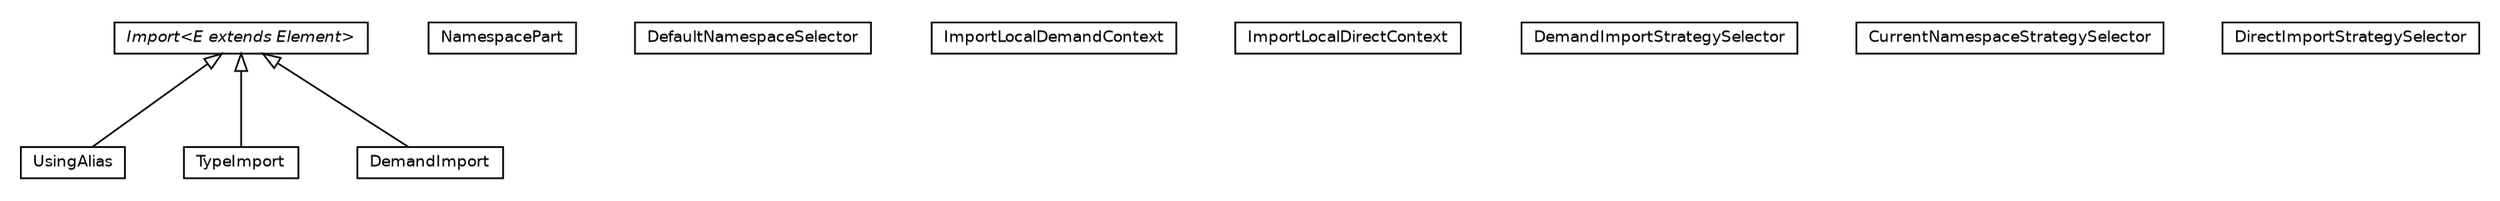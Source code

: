 #!/usr/local/bin/dot
#
# Class diagram 
# Generated by UMLGraph version 5.2 (http://www.umlgraph.org/)
#

digraph G {
	edge [fontname="Helvetica",fontsize=10,labelfontname="Helvetica",labelfontsize=10];
	node [fontname="Helvetica",fontsize=10,shape=plaintext];
	nodesep=0.25;
	ranksep=0.5;
	// chameleon.core.namespacepart.UsingAlias
	c2250 [label=<<table title="chameleon.core.namespacepart.UsingAlias" border="0" cellborder="1" cellspacing="0" cellpadding="2" port="p" href="./UsingAlias.html">
		<tr><td><table border="0" cellspacing="0" cellpadding="1">
<tr><td align="center" balign="center"> UsingAlias </td></tr>
		</table></td></tr>
		</table>>, fontname="Helvetica", fontcolor="black", fontsize=9.0];
	// chameleon.core.namespacepart.TypeImport
	c2251 [label=<<table title="chameleon.core.namespacepart.TypeImport" border="0" cellborder="1" cellspacing="0" cellpadding="2" port="p" href="./TypeImport.html">
		<tr><td><table border="0" cellspacing="0" cellpadding="1">
<tr><td align="center" balign="center"> TypeImport </td></tr>
		</table></td></tr>
		</table>>, fontname="Helvetica", fontcolor="black", fontsize=9.0];
	// chameleon.core.namespacepart.NamespacePart
	c2252 [label=<<table title="chameleon.core.namespacepart.NamespacePart" border="0" cellborder="1" cellspacing="0" cellpadding="2" port="p" href="./NamespacePart.html">
		<tr><td><table border="0" cellspacing="0" cellpadding="1">
<tr><td align="center" balign="center"> NamespacePart </td></tr>
		</table></td></tr>
		</table>>, fontname="Helvetica", fontcolor="black", fontsize=9.0];
	// chameleon.core.namespacepart.NamespacePart.DefaultNamespaceSelector
	c2253 [label=<<table title="chameleon.core.namespacepart.NamespacePart.DefaultNamespaceSelector" border="0" cellborder="1" cellspacing="0" cellpadding="2" port="p" href="./NamespacePart.DefaultNamespaceSelector.html">
		<tr><td><table border="0" cellspacing="0" cellpadding="1">
<tr><td align="center" balign="center"> DefaultNamespaceSelector </td></tr>
		</table></td></tr>
		</table>>, fontname="Helvetica", fontcolor="black", fontsize=9.0];
	// chameleon.core.namespacepart.NamespacePart.ImportLocalDemandContext
	c2254 [label=<<table title="chameleon.core.namespacepart.NamespacePart.ImportLocalDemandContext" border="0" cellborder="1" cellspacing="0" cellpadding="2" port="p" href="./NamespacePart.ImportLocalDemandContext.html">
		<tr><td><table border="0" cellspacing="0" cellpadding="1">
<tr><td align="center" balign="center"> ImportLocalDemandContext </td></tr>
		</table></td></tr>
		</table>>, fontname="Helvetica", fontcolor="black", fontsize=9.0];
	// chameleon.core.namespacepart.NamespacePart.ImportLocalDirectContext
	c2255 [label=<<table title="chameleon.core.namespacepart.NamespacePart.ImportLocalDirectContext" border="0" cellborder="1" cellspacing="0" cellpadding="2" port="p" href="./NamespacePart.ImportLocalDirectContext.html">
		<tr><td><table border="0" cellspacing="0" cellpadding="1">
<tr><td align="center" balign="center"> ImportLocalDirectContext </td></tr>
		</table></td></tr>
		</table>>, fontname="Helvetica", fontcolor="black", fontsize=9.0];
	// chameleon.core.namespacepart.NamespacePart.DemandImportStrategySelector
	c2256 [label=<<table title="chameleon.core.namespacepart.NamespacePart.DemandImportStrategySelector" border="0" cellborder="1" cellspacing="0" cellpadding="2" port="p" href="./NamespacePart.DemandImportStrategySelector.html">
		<tr><td><table border="0" cellspacing="0" cellpadding="1">
<tr><td align="center" balign="center"> DemandImportStrategySelector </td></tr>
		</table></td></tr>
		</table>>, fontname="Helvetica", fontcolor="black", fontsize=9.0];
	// chameleon.core.namespacepart.NamespacePart.CurrentNamespaceStrategySelector
	c2257 [label=<<table title="chameleon.core.namespacepart.NamespacePart.CurrentNamespaceStrategySelector" border="0" cellborder="1" cellspacing="0" cellpadding="2" port="p" href="./NamespacePart.CurrentNamespaceStrategySelector.html">
		<tr><td><table border="0" cellspacing="0" cellpadding="1">
<tr><td align="center" balign="center"> CurrentNamespaceStrategySelector </td></tr>
		</table></td></tr>
		</table>>, fontname="Helvetica", fontcolor="black", fontsize=9.0];
	// chameleon.core.namespacepart.NamespacePart.DirectImportStrategySelector
	c2258 [label=<<table title="chameleon.core.namespacepart.NamespacePart.DirectImportStrategySelector" border="0" cellborder="1" cellspacing="0" cellpadding="2" port="p" href="./NamespacePart.DirectImportStrategySelector.html">
		<tr><td><table border="0" cellspacing="0" cellpadding="1">
<tr><td align="center" balign="center"> DirectImportStrategySelector </td></tr>
		</table></td></tr>
		</table>>, fontname="Helvetica", fontcolor="black", fontsize=9.0];
	// chameleon.core.namespacepart.Import<E extends chameleon.core.element.Element>
	c2259 [label=<<table title="chameleon.core.namespacepart.Import" border="0" cellborder="1" cellspacing="0" cellpadding="2" port="p" href="./Import.html">
		<tr><td><table border="0" cellspacing="0" cellpadding="1">
<tr><td align="center" balign="center"><font face="Helvetica-Oblique"> Import&lt;E extends Element&gt; </font></td></tr>
		</table></td></tr>
		</table>>, fontname="Helvetica", fontcolor="black", fontsize=9.0];
	// chameleon.core.namespacepart.DemandImport
	c2260 [label=<<table title="chameleon.core.namespacepart.DemandImport" border="0" cellborder="1" cellspacing="0" cellpadding="2" port="p" href="./DemandImport.html">
		<tr><td><table border="0" cellspacing="0" cellpadding="1">
<tr><td align="center" balign="center"> DemandImport </td></tr>
		</table></td></tr>
		</table>>, fontname="Helvetica", fontcolor="black", fontsize=9.0];
	//chameleon.core.namespacepart.UsingAlias extends chameleon.core.namespacepart.Import<chameleon.core.namespacepart.UsingAlias>
	c2259:p -> c2250:p [dir=back,arrowtail=empty];
	//chameleon.core.namespacepart.TypeImport extends chameleon.core.namespacepart.Import<chameleon.core.namespacepart.TypeImport>
	c2259:p -> c2251:p [dir=back,arrowtail=empty];
	//chameleon.core.namespacepart.DemandImport extends chameleon.core.namespacepart.Import<chameleon.core.namespacepart.DemandImport>
	c2259:p -> c2260:p [dir=back,arrowtail=empty];
}

